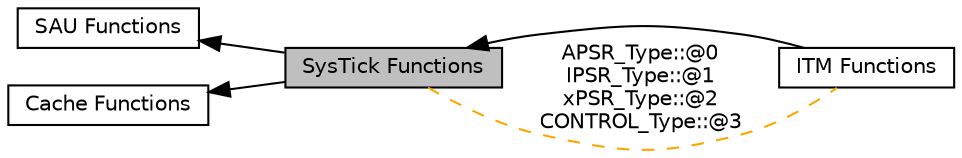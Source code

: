 digraph "SysTick Functions"
{
  edge [fontname="Helvetica",fontsize="10",labelfontname="Helvetica",labelfontsize="10"];
  node [fontname="Helvetica",fontsize="10",shape=box];
  rankdir=LR;
  Node2 [label="SAU Functions",height=0.2,width=0.4,color="black", fillcolor="white", style="filled",URL="$group___c_m_s_i_s___core___s_a_u_functions.html",tooltip="Functions that configure the SAU."];
  Node4 [label="ITM Functions",height=0.2,width=0.4,color="black", fillcolor="white", style="filled",URL="$group___c_m_s_i_s__core___debug_functions.html",tooltip="Functions that access the ITM debug interface."];
  Node3 [label="Cache Functions",height=0.2,width=0.4,color="black", fillcolor="white", style="filled",URL="$group___c_m_s_i_s___core___cache_functions.html",tooltip="Functions that configure Instruction and Data cache."];
  Node1 [label="SysTick Functions",height=0.2,width=0.4,color="black", fillcolor="grey75", style="filled", fontcolor="black",tooltip="Functions that configure the System."];
  Node2->Node1 [shape=plaintext, dir="back", style="solid"];
  Node3->Node1 [shape=plaintext, dir="back", style="solid"];
  Node1->Node4 [shape=plaintext, dir="back", style="solid"];
  Node1->Node4 [shape=plaintext, label="APSR_Type::@0\nIPSR_Type::@1\nxPSR_Type::@2\nCONTROL_Type::@3", color="orange", dir="none", style="dashed"];
}
